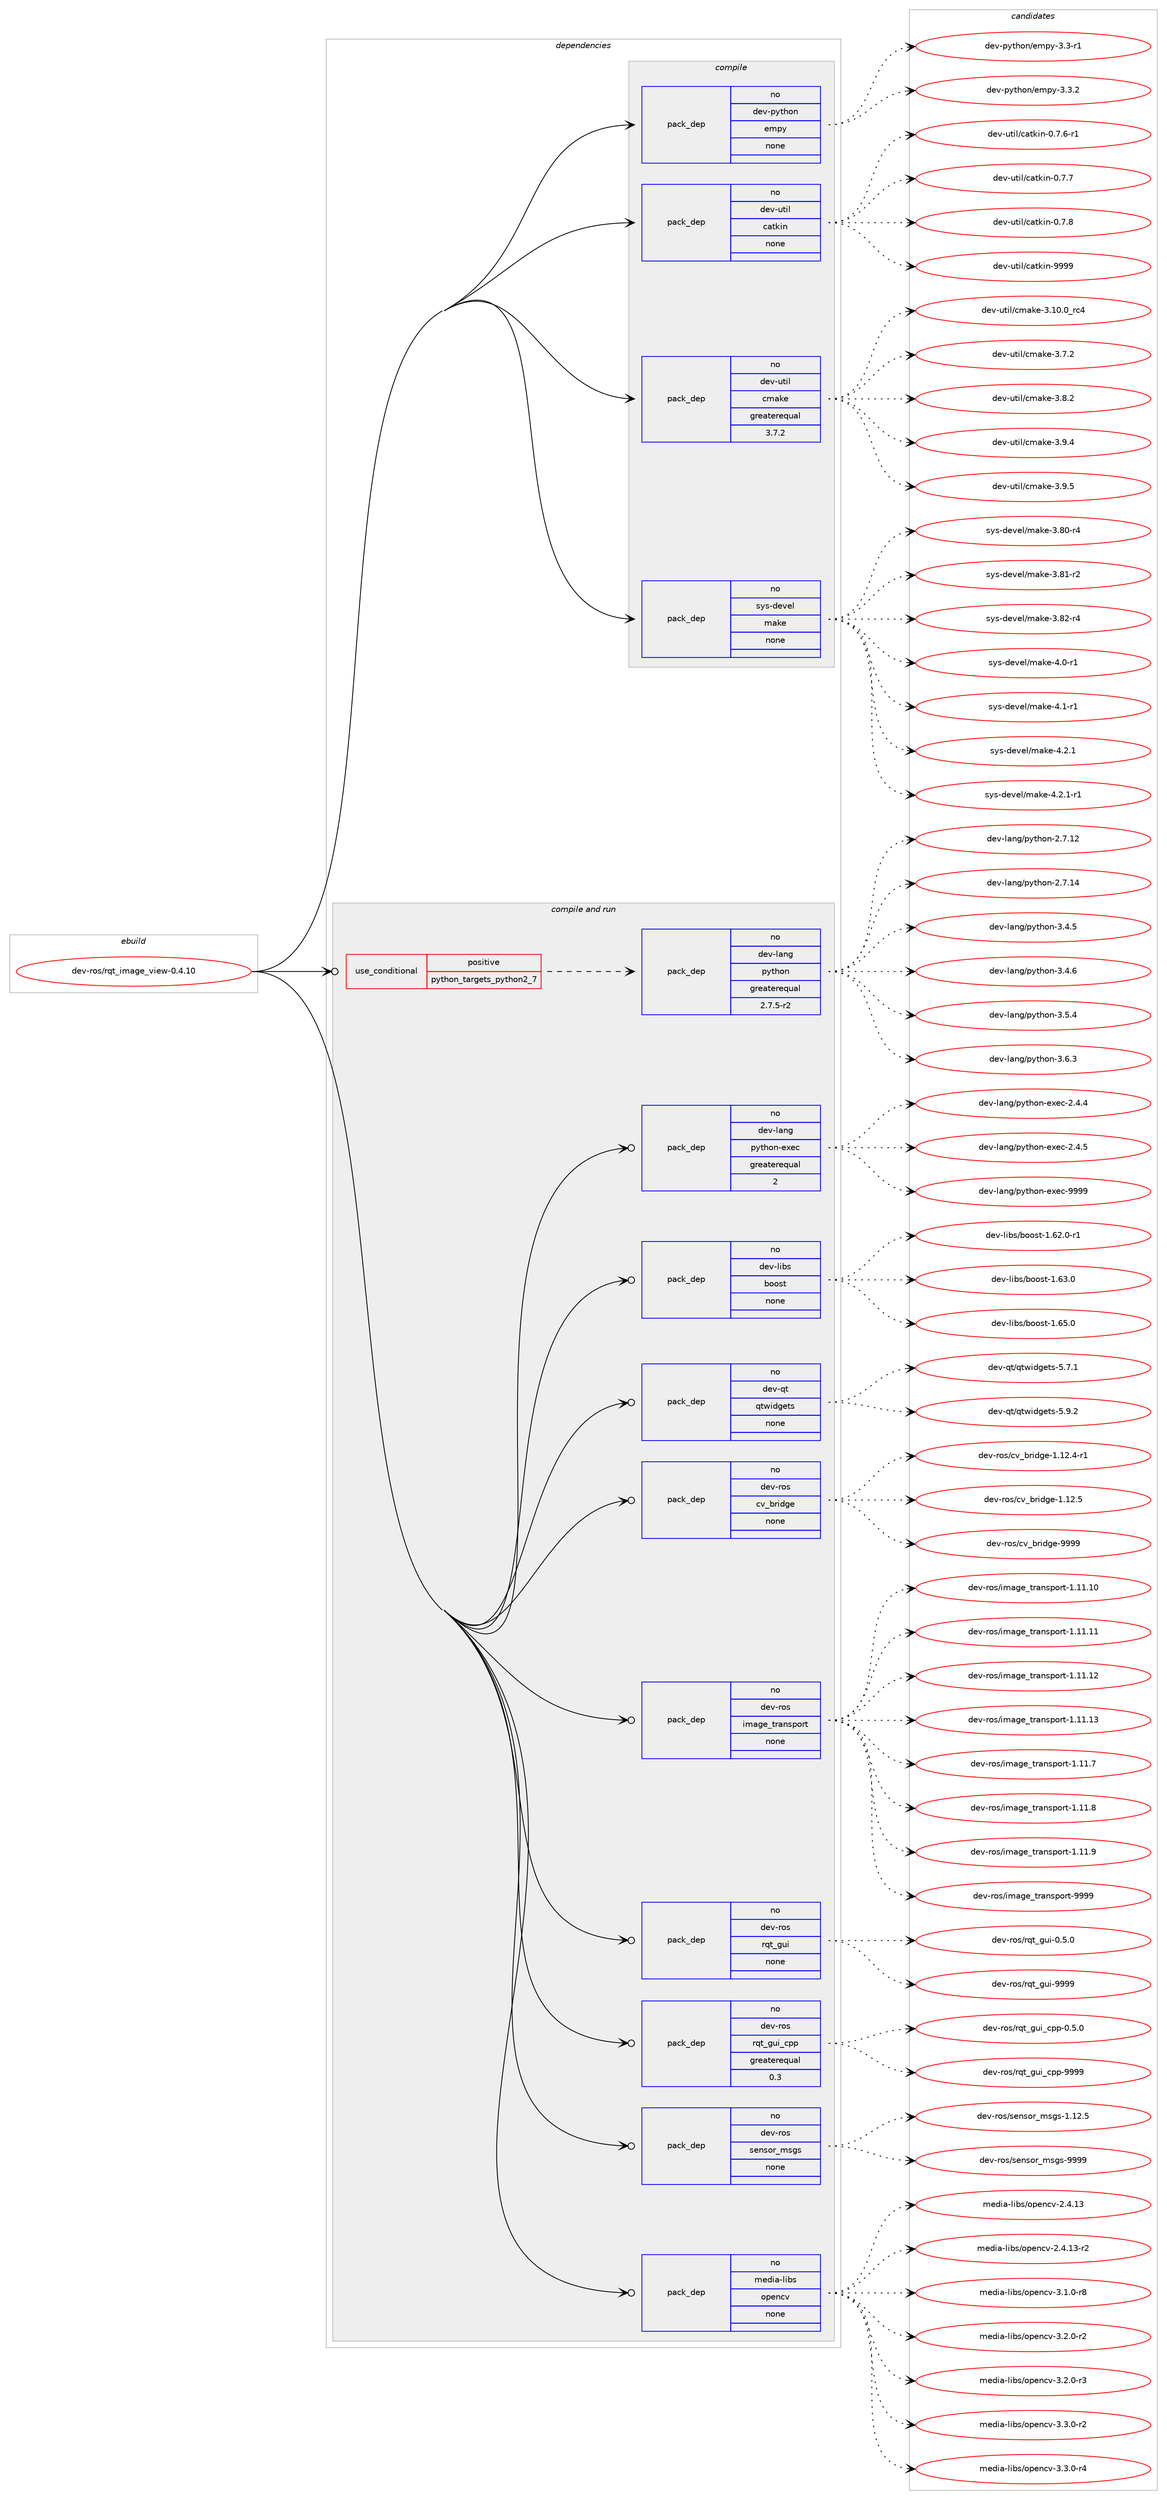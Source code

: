 digraph prolog {

# *************
# Graph options
# *************

newrank=true;
concentrate=true;
compound=true;
graph [rankdir=LR,fontname=Helvetica,fontsize=10,ranksep=1.5];#, ranksep=2.5, nodesep=0.2];
edge  [arrowhead=vee];
node  [fontname=Helvetica,fontsize=10];

# **********
# The ebuild
# **********

subgraph cluster_leftcol {
color=gray;
rank=same;
label=<<i>ebuild</i>>;
id [label="dev-ros/rqt_image_view-0.4.10", color=red, width=4, href="../dev-ros/rqt_image_view-0.4.10.svg"];
}

# ****************
# The dependencies
# ****************

subgraph cluster_midcol {
color=gray;
label=<<i>dependencies</i>>;
subgraph cluster_compile {
fillcolor="#eeeeee";
style=filled;
label=<<i>compile</i>>;
subgraph pack161702 {
dependency212747 [label=<<TABLE BORDER="0" CELLBORDER="1" CELLSPACING="0" CELLPADDING="4" WIDTH="220"><TR><TD ROWSPAN="6" CELLPADDING="30">pack_dep</TD></TR><TR><TD WIDTH="110">no</TD></TR><TR><TD>dev-python</TD></TR><TR><TD>empy</TD></TR><TR><TD>none</TD></TR><TR><TD></TD></TR></TABLE>>, shape=none, color=blue];
}
id:e -> dependency212747:w [weight=20,style="solid",arrowhead="vee"];
subgraph pack161703 {
dependency212748 [label=<<TABLE BORDER="0" CELLBORDER="1" CELLSPACING="0" CELLPADDING="4" WIDTH="220"><TR><TD ROWSPAN="6" CELLPADDING="30">pack_dep</TD></TR><TR><TD WIDTH="110">no</TD></TR><TR><TD>dev-util</TD></TR><TR><TD>catkin</TD></TR><TR><TD>none</TD></TR><TR><TD></TD></TR></TABLE>>, shape=none, color=blue];
}
id:e -> dependency212748:w [weight=20,style="solid",arrowhead="vee"];
subgraph pack161704 {
dependency212749 [label=<<TABLE BORDER="0" CELLBORDER="1" CELLSPACING="0" CELLPADDING="4" WIDTH="220"><TR><TD ROWSPAN="6" CELLPADDING="30">pack_dep</TD></TR><TR><TD WIDTH="110">no</TD></TR><TR><TD>dev-util</TD></TR><TR><TD>cmake</TD></TR><TR><TD>greaterequal</TD></TR><TR><TD>3.7.2</TD></TR></TABLE>>, shape=none, color=blue];
}
id:e -> dependency212749:w [weight=20,style="solid",arrowhead="vee"];
subgraph pack161705 {
dependency212750 [label=<<TABLE BORDER="0" CELLBORDER="1" CELLSPACING="0" CELLPADDING="4" WIDTH="220"><TR><TD ROWSPAN="6" CELLPADDING="30">pack_dep</TD></TR><TR><TD WIDTH="110">no</TD></TR><TR><TD>sys-devel</TD></TR><TR><TD>make</TD></TR><TR><TD>none</TD></TR><TR><TD></TD></TR></TABLE>>, shape=none, color=blue];
}
id:e -> dependency212750:w [weight=20,style="solid",arrowhead="vee"];
}
subgraph cluster_compileandrun {
fillcolor="#eeeeee";
style=filled;
label=<<i>compile and run</i>>;
subgraph cond47058 {
dependency212751 [label=<<TABLE BORDER="0" CELLBORDER="1" CELLSPACING="0" CELLPADDING="4"><TR><TD ROWSPAN="3" CELLPADDING="10">use_conditional</TD></TR><TR><TD>positive</TD></TR><TR><TD>python_targets_python2_7</TD></TR></TABLE>>, shape=none, color=red];
subgraph pack161706 {
dependency212752 [label=<<TABLE BORDER="0" CELLBORDER="1" CELLSPACING="0" CELLPADDING="4" WIDTH="220"><TR><TD ROWSPAN="6" CELLPADDING="30">pack_dep</TD></TR><TR><TD WIDTH="110">no</TD></TR><TR><TD>dev-lang</TD></TR><TR><TD>python</TD></TR><TR><TD>greaterequal</TD></TR><TR><TD>2.7.5-r2</TD></TR></TABLE>>, shape=none, color=blue];
}
dependency212751:e -> dependency212752:w [weight=20,style="dashed",arrowhead="vee"];
}
id:e -> dependency212751:w [weight=20,style="solid",arrowhead="odotvee"];
subgraph pack161707 {
dependency212753 [label=<<TABLE BORDER="0" CELLBORDER="1" CELLSPACING="0" CELLPADDING="4" WIDTH="220"><TR><TD ROWSPAN="6" CELLPADDING="30">pack_dep</TD></TR><TR><TD WIDTH="110">no</TD></TR><TR><TD>dev-lang</TD></TR><TR><TD>python-exec</TD></TR><TR><TD>greaterequal</TD></TR><TR><TD>2</TD></TR></TABLE>>, shape=none, color=blue];
}
id:e -> dependency212753:w [weight=20,style="solid",arrowhead="odotvee"];
subgraph pack161708 {
dependency212754 [label=<<TABLE BORDER="0" CELLBORDER="1" CELLSPACING="0" CELLPADDING="4" WIDTH="220"><TR><TD ROWSPAN="6" CELLPADDING="30">pack_dep</TD></TR><TR><TD WIDTH="110">no</TD></TR><TR><TD>dev-libs</TD></TR><TR><TD>boost</TD></TR><TR><TD>none</TD></TR><TR><TD></TD></TR></TABLE>>, shape=none, color=blue];
}
id:e -> dependency212754:w [weight=20,style="solid",arrowhead="odotvee"];
subgraph pack161709 {
dependency212755 [label=<<TABLE BORDER="0" CELLBORDER="1" CELLSPACING="0" CELLPADDING="4" WIDTH="220"><TR><TD ROWSPAN="6" CELLPADDING="30">pack_dep</TD></TR><TR><TD WIDTH="110">no</TD></TR><TR><TD>dev-qt</TD></TR><TR><TD>qtwidgets</TD></TR><TR><TD>none</TD></TR><TR><TD></TD></TR></TABLE>>, shape=none, color=blue];
}
id:e -> dependency212755:w [weight=20,style="solid",arrowhead="odotvee"];
subgraph pack161710 {
dependency212756 [label=<<TABLE BORDER="0" CELLBORDER="1" CELLSPACING="0" CELLPADDING="4" WIDTH="220"><TR><TD ROWSPAN="6" CELLPADDING="30">pack_dep</TD></TR><TR><TD WIDTH="110">no</TD></TR><TR><TD>dev-ros</TD></TR><TR><TD>cv_bridge</TD></TR><TR><TD>none</TD></TR><TR><TD></TD></TR></TABLE>>, shape=none, color=blue];
}
id:e -> dependency212756:w [weight=20,style="solid",arrowhead="odotvee"];
subgraph pack161711 {
dependency212757 [label=<<TABLE BORDER="0" CELLBORDER="1" CELLSPACING="0" CELLPADDING="4" WIDTH="220"><TR><TD ROWSPAN="6" CELLPADDING="30">pack_dep</TD></TR><TR><TD WIDTH="110">no</TD></TR><TR><TD>dev-ros</TD></TR><TR><TD>image_transport</TD></TR><TR><TD>none</TD></TR><TR><TD></TD></TR></TABLE>>, shape=none, color=blue];
}
id:e -> dependency212757:w [weight=20,style="solid",arrowhead="odotvee"];
subgraph pack161712 {
dependency212758 [label=<<TABLE BORDER="0" CELLBORDER="1" CELLSPACING="0" CELLPADDING="4" WIDTH="220"><TR><TD ROWSPAN="6" CELLPADDING="30">pack_dep</TD></TR><TR><TD WIDTH="110">no</TD></TR><TR><TD>dev-ros</TD></TR><TR><TD>rqt_gui</TD></TR><TR><TD>none</TD></TR><TR><TD></TD></TR></TABLE>>, shape=none, color=blue];
}
id:e -> dependency212758:w [weight=20,style="solid",arrowhead="odotvee"];
subgraph pack161713 {
dependency212759 [label=<<TABLE BORDER="0" CELLBORDER="1" CELLSPACING="0" CELLPADDING="4" WIDTH="220"><TR><TD ROWSPAN="6" CELLPADDING="30">pack_dep</TD></TR><TR><TD WIDTH="110">no</TD></TR><TR><TD>dev-ros</TD></TR><TR><TD>rqt_gui_cpp</TD></TR><TR><TD>greaterequal</TD></TR><TR><TD>0.3</TD></TR></TABLE>>, shape=none, color=blue];
}
id:e -> dependency212759:w [weight=20,style="solid",arrowhead="odotvee"];
subgraph pack161714 {
dependency212760 [label=<<TABLE BORDER="0" CELLBORDER="1" CELLSPACING="0" CELLPADDING="4" WIDTH="220"><TR><TD ROWSPAN="6" CELLPADDING="30">pack_dep</TD></TR><TR><TD WIDTH="110">no</TD></TR><TR><TD>dev-ros</TD></TR><TR><TD>sensor_msgs</TD></TR><TR><TD>none</TD></TR><TR><TD></TD></TR></TABLE>>, shape=none, color=blue];
}
id:e -> dependency212760:w [weight=20,style="solid",arrowhead="odotvee"];
subgraph pack161715 {
dependency212761 [label=<<TABLE BORDER="0" CELLBORDER="1" CELLSPACING="0" CELLPADDING="4" WIDTH="220"><TR><TD ROWSPAN="6" CELLPADDING="30">pack_dep</TD></TR><TR><TD WIDTH="110">no</TD></TR><TR><TD>media-libs</TD></TR><TR><TD>opencv</TD></TR><TR><TD>none</TD></TR><TR><TD></TD></TR></TABLE>>, shape=none, color=blue];
}
id:e -> dependency212761:w [weight=20,style="solid",arrowhead="odotvee"];
}
subgraph cluster_run {
fillcolor="#eeeeee";
style=filled;
label=<<i>run</i>>;
}
}

# **************
# The candidates
# **************

subgraph cluster_choices {
rank=same;
color=gray;
label=<<i>candidates</i>>;

subgraph choice161702 {
color=black;
nodesep=1;
choice1001011184511212111610411111047101109112121455146514511449 [label="dev-python/empy-3.3-r1", color=red, width=4,href="../dev-python/empy-3.3-r1.svg"];
choice1001011184511212111610411111047101109112121455146514650 [label="dev-python/empy-3.3.2", color=red, width=4,href="../dev-python/empy-3.3.2.svg"];
dependency212747:e -> choice1001011184511212111610411111047101109112121455146514511449:w [style=dotted,weight="100"];
dependency212747:e -> choice1001011184511212111610411111047101109112121455146514650:w [style=dotted,weight="100"];
}
subgraph choice161703 {
color=black;
nodesep=1;
choice100101118451171161051084799971161071051104548465546544511449 [label="dev-util/catkin-0.7.6-r1", color=red, width=4,href="../dev-util/catkin-0.7.6-r1.svg"];
choice10010111845117116105108479997116107105110454846554655 [label="dev-util/catkin-0.7.7", color=red, width=4,href="../dev-util/catkin-0.7.7.svg"];
choice10010111845117116105108479997116107105110454846554656 [label="dev-util/catkin-0.7.8", color=red, width=4,href="../dev-util/catkin-0.7.8.svg"];
choice100101118451171161051084799971161071051104557575757 [label="dev-util/catkin-9999", color=red, width=4,href="../dev-util/catkin-9999.svg"];
dependency212748:e -> choice100101118451171161051084799971161071051104548465546544511449:w [style=dotted,weight="100"];
dependency212748:e -> choice10010111845117116105108479997116107105110454846554655:w [style=dotted,weight="100"];
dependency212748:e -> choice10010111845117116105108479997116107105110454846554656:w [style=dotted,weight="100"];
dependency212748:e -> choice100101118451171161051084799971161071051104557575757:w [style=dotted,weight="100"];
}
subgraph choice161704 {
color=black;
nodesep=1;
choice1001011184511711610510847991099710710145514649484648951149952 [label="dev-util/cmake-3.10.0_rc4", color=red, width=4,href="../dev-util/cmake-3.10.0_rc4.svg"];
choice10010111845117116105108479910997107101455146554650 [label="dev-util/cmake-3.7.2", color=red, width=4,href="../dev-util/cmake-3.7.2.svg"];
choice10010111845117116105108479910997107101455146564650 [label="dev-util/cmake-3.8.2", color=red, width=4,href="../dev-util/cmake-3.8.2.svg"];
choice10010111845117116105108479910997107101455146574652 [label="dev-util/cmake-3.9.4", color=red, width=4,href="../dev-util/cmake-3.9.4.svg"];
choice10010111845117116105108479910997107101455146574653 [label="dev-util/cmake-3.9.5", color=red, width=4,href="../dev-util/cmake-3.9.5.svg"];
dependency212749:e -> choice1001011184511711610510847991099710710145514649484648951149952:w [style=dotted,weight="100"];
dependency212749:e -> choice10010111845117116105108479910997107101455146554650:w [style=dotted,weight="100"];
dependency212749:e -> choice10010111845117116105108479910997107101455146564650:w [style=dotted,weight="100"];
dependency212749:e -> choice10010111845117116105108479910997107101455146574652:w [style=dotted,weight="100"];
dependency212749:e -> choice10010111845117116105108479910997107101455146574653:w [style=dotted,weight="100"];
}
subgraph choice161705 {
color=black;
nodesep=1;
choice11512111545100101118101108471099710710145514656484511452 [label="sys-devel/make-3.80-r4", color=red, width=4,href="../sys-devel/make-3.80-r4.svg"];
choice11512111545100101118101108471099710710145514656494511450 [label="sys-devel/make-3.81-r2", color=red, width=4,href="../sys-devel/make-3.81-r2.svg"];
choice11512111545100101118101108471099710710145514656504511452 [label="sys-devel/make-3.82-r4", color=red, width=4,href="../sys-devel/make-3.82-r4.svg"];
choice115121115451001011181011084710997107101455246484511449 [label="sys-devel/make-4.0-r1", color=red, width=4,href="../sys-devel/make-4.0-r1.svg"];
choice115121115451001011181011084710997107101455246494511449 [label="sys-devel/make-4.1-r1", color=red, width=4,href="../sys-devel/make-4.1-r1.svg"];
choice115121115451001011181011084710997107101455246504649 [label="sys-devel/make-4.2.1", color=red, width=4,href="../sys-devel/make-4.2.1.svg"];
choice1151211154510010111810110847109971071014552465046494511449 [label="sys-devel/make-4.2.1-r1", color=red, width=4,href="../sys-devel/make-4.2.1-r1.svg"];
dependency212750:e -> choice11512111545100101118101108471099710710145514656484511452:w [style=dotted,weight="100"];
dependency212750:e -> choice11512111545100101118101108471099710710145514656494511450:w [style=dotted,weight="100"];
dependency212750:e -> choice11512111545100101118101108471099710710145514656504511452:w [style=dotted,weight="100"];
dependency212750:e -> choice115121115451001011181011084710997107101455246484511449:w [style=dotted,weight="100"];
dependency212750:e -> choice115121115451001011181011084710997107101455246494511449:w [style=dotted,weight="100"];
dependency212750:e -> choice115121115451001011181011084710997107101455246504649:w [style=dotted,weight="100"];
dependency212750:e -> choice1151211154510010111810110847109971071014552465046494511449:w [style=dotted,weight="100"];
}
subgraph choice161706 {
color=black;
nodesep=1;
choice10010111845108971101034711212111610411111045504655464950 [label="dev-lang/python-2.7.12", color=red, width=4,href="../dev-lang/python-2.7.12.svg"];
choice10010111845108971101034711212111610411111045504655464952 [label="dev-lang/python-2.7.14", color=red, width=4,href="../dev-lang/python-2.7.14.svg"];
choice100101118451089711010347112121116104111110455146524653 [label="dev-lang/python-3.4.5", color=red, width=4,href="../dev-lang/python-3.4.5.svg"];
choice100101118451089711010347112121116104111110455146524654 [label="dev-lang/python-3.4.6", color=red, width=4,href="../dev-lang/python-3.4.6.svg"];
choice100101118451089711010347112121116104111110455146534652 [label="dev-lang/python-3.5.4", color=red, width=4,href="../dev-lang/python-3.5.4.svg"];
choice100101118451089711010347112121116104111110455146544651 [label="dev-lang/python-3.6.3", color=red, width=4,href="../dev-lang/python-3.6.3.svg"];
dependency212752:e -> choice10010111845108971101034711212111610411111045504655464950:w [style=dotted,weight="100"];
dependency212752:e -> choice10010111845108971101034711212111610411111045504655464952:w [style=dotted,weight="100"];
dependency212752:e -> choice100101118451089711010347112121116104111110455146524653:w [style=dotted,weight="100"];
dependency212752:e -> choice100101118451089711010347112121116104111110455146524654:w [style=dotted,weight="100"];
dependency212752:e -> choice100101118451089711010347112121116104111110455146534652:w [style=dotted,weight="100"];
dependency212752:e -> choice100101118451089711010347112121116104111110455146544651:w [style=dotted,weight="100"];
}
subgraph choice161707 {
color=black;
nodesep=1;
choice1001011184510897110103471121211161041111104510112010199455046524652 [label="dev-lang/python-exec-2.4.4", color=red, width=4,href="../dev-lang/python-exec-2.4.4.svg"];
choice1001011184510897110103471121211161041111104510112010199455046524653 [label="dev-lang/python-exec-2.4.5", color=red, width=4,href="../dev-lang/python-exec-2.4.5.svg"];
choice10010111845108971101034711212111610411111045101120101994557575757 [label="dev-lang/python-exec-9999", color=red, width=4,href="../dev-lang/python-exec-9999.svg"];
dependency212753:e -> choice1001011184510897110103471121211161041111104510112010199455046524652:w [style=dotted,weight="100"];
dependency212753:e -> choice1001011184510897110103471121211161041111104510112010199455046524653:w [style=dotted,weight="100"];
dependency212753:e -> choice10010111845108971101034711212111610411111045101120101994557575757:w [style=dotted,weight="100"];
}
subgraph choice161708 {
color=black;
nodesep=1;
choice10010111845108105981154798111111115116454946545046484511449 [label="dev-libs/boost-1.62.0-r1", color=red, width=4,href="../dev-libs/boost-1.62.0-r1.svg"];
choice1001011184510810598115479811111111511645494654514648 [label="dev-libs/boost-1.63.0", color=red, width=4,href="../dev-libs/boost-1.63.0.svg"];
choice1001011184510810598115479811111111511645494654534648 [label="dev-libs/boost-1.65.0", color=red, width=4,href="../dev-libs/boost-1.65.0.svg"];
dependency212754:e -> choice10010111845108105981154798111111115116454946545046484511449:w [style=dotted,weight="100"];
dependency212754:e -> choice1001011184510810598115479811111111511645494654514648:w [style=dotted,weight="100"];
dependency212754:e -> choice1001011184510810598115479811111111511645494654534648:w [style=dotted,weight="100"];
}
subgraph choice161709 {
color=black;
nodesep=1;
choice1001011184511311647113116119105100103101116115455346554649 [label="dev-qt/qtwidgets-5.7.1", color=red, width=4,href="../dev-qt/qtwidgets-5.7.1.svg"];
choice1001011184511311647113116119105100103101116115455346574650 [label="dev-qt/qtwidgets-5.9.2", color=red, width=4,href="../dev-qt/qtwidgets-5.9.2.svg"];
dependency212755:e -> choice1001011184511311647113116119105100103101116115455346554649:w [style=dotted,weight="100"];
dependency212755:e -> choice1001011184511311647113116119105100103101116115455346574650:w [style=dotted,weight="100"];
}
subgraph choice161710 {
color=black;
nodesep=1;
choice1001011184511411111547991189598114105100103101454946495046524511449 [label="dev-ros/cv_bridge-1.12.4-r1", color=red, width=4,href="../dev-ros/cv_bridge-1.12.4-r1.svg"];
choice100101118451141111154799118959811410510010310145494649504653 [label="dev-ros/cv_bridge-1.12.5", color=red, width=4,href="../dev-ros/cv_bridge-1.12.5.svg"];
choice10010111845114111115479911895981141051001031014557575757 [label="dev-ros/cv_bridge-9999", color=red, width=4,href="../dev-ros/cv_bridge-9999.svg"];
dependency212756:e -> choice1001011184511411111547991189598114105100103101454946495046524511449:w [style=dotted,weight="100"];
dependency212756:e -> choice100101118451141111154799118959811410510010310145494649504653:w [style=dotted,weight="100"];
dependency212756:e -> choice10010111845114111115479911895981141051001031014557575757:w [style=dotted,weight="100"];
}
subgraph choice161711 {
color=black;
nodesep=1;
choice10010111845114111115471051099710310195116114971101151121111141164549464949464948 [label="dev-ros/image_transport-1.11.10", color=red, width=4,href="../dev-ros/image_transport-1.11.10.svg"];
choice10010111845114111115471051099710310195116114971101151121111141164549464949464949 [label="dev-ros/image_transport-1.11.11", color=red, width=4,href="../dev-ros/image_transport-1.11.11.svg"];
choice10010111845114111115471051099710310195116114971101151121111141164549464949464950 [label="dev-ros/image_transport-1.11.12", color=red, width=4,href="../dev-ros/image_transport-1.11.12.svg"];
choice10010111845114111115471051099710310195116114971101151121111141164549464949464951 [label="dev-ros/image_transport-1.11.13", color=red, width=4,href="../dev-ros/image_transport-1.11.13.svg"];
choice100101118451141111154710510997103101951161149711011511211111411645494649494655 [label="dev-ros/image_transport-1.11.7", color=red, width=4,href="../dev-ros/image_transport-1.11.7.svg"];
choice100101118451141111154710510997103101951161149711011511211111411645494649494656 [label="dev-ros/image_transport-1.11.8", color=red, width=4,href="../dev-ros/image_transport-1.11.8.svg"];
choice100101118451141111154710510997103101951161149711011511211111411645494649494657 [label="dev-ros/image_transport-1.11.9", color=red, width=4,href="../dev-ros/image_transport-1.11.9.svg"];
choice10010111845114111115471051099710310195116114971101151121111141164557575757 [label="dev-ros/image_transport-9999", color=red, width=4,href="../dev-ros/image_transport-9999.svg"];
dependency212757:e -> choice10010111845114111115471051099710310195116114971101151121111141164549464949464948:w [style=dotted,weight="100"];
dependency212757:e -> choice10010111845114111115471051099710310195116114971101151121111141164549464949464949:w [style=dotted,weight="100"];
dependency212757:e -> choice10010111845114111115471051099710310195116114971101151121111141164549464949464950:w [style=dotted,weight="100"];
dependency212757:e -> choice10010111845114111115471051099710310195116114971101151121111141164549464949464951:w [style=dotted,weight="100"];
dependency212757:e -> choice100101118451141111154710510997103101951161149711011511211111411645494649494655:w [style=dotted,weight="100"];
dependency212757:e -> choice100101118451141111154710510997103101951161149711011511211111411645494649494656:w [style=dotted,weight="100"];
dependency212757:e -> choice100101118451141111154710510997103101951161149711011511211111411645494649494657:w [style=dotted,weight="100"];
dependency212757:e -> choice10010111845114111115471051099710310195116114971101151121111141164557575757:w [style=dotted,weight="100"];
}
subgraph choice161712 {
color=black;
nodesep=1;
choice100101118451141111154711411311695103117105454846534648 [label="dev-ros/rqt_gui-0.5.0", color=red, width=4,href="../dev-ros/rqt_gui-0.5.0.svg"];
choice1001011184511411111547114113116951031171054557575757 [label="dev-ros/rqt_gui-9999", color=red, width=4,href="../dev-ros/rqt_gui-9999.svg"];
dependency212758:e -> choice100101118451141111154711411311695103117105454846534648:w [style=dotted,weight="100"];
dependency212758:e -> choice1001011184511411111547114113116951031171054557575757:w [style=dotted,weight="100"];
}
subgraph choice161713 {
color=black;
nodesep=1;
choice1001011184511411111547114113116951031171059599112112454846534648 [label="dev-ros/rqt_gui_cpp-0.5.0", color=red, width=4,href="../dev-ros/rqt_gui_cpp-0.5.0.svg"];
choice10010111845114111115471141131169510311710595991121124557575757 [label="dev-ros/rqt_gui_cpp-9999", color=red, width=4,href="../dev-ros/rqt_gui_cpp-9999.svg"];
dependency212759:e -> choice1001011184511411111547114113116951031171059599112112454846534648:w [style=dotted,weight="100"];
dependency212759:e -> choice10010111845114111115471141131169510311710595991121124557575757:w [style=dotted,weight="100"];
}
subgraph choice161714 {
color=black;
nodesep=1;
choice10010111845114111115471151011101151111149510911510311545494649504653 [label="dev-ros/sensor_msgs-1.12.5", color=red, width=4,href="../dev-ros/sensor_msgs-1.12.5.svg"];
choice1001011184511411111547115101110115111114951091151031154557575757 [label="dev-ros/sensor_msgs-9999", color=red, width=4,href="../dev-ros/sensor_msgs-9999.svg"];
dependency212760:e -> choice10010111845114111115471151011101151111149510911510311545494649504653:w [style=dotted,weight="100"];
dependency212760:e -> choice1001011184511411111547115101110115111114951091151031154557575757:w [style=dotted,weight="100"];
}
subgraph choice161715 {
color=black;
nodesep=1;
choice109101100105974510810598115471111121011109911845504652464951 [label="media-libs/opencv-2.4.13", color=red, width=4,href="../media-libs/opencv-2.4.13.svg"];
choice1091011001059745108105981154711111210111099118455046524649514511450 [label="media-libs/opencv-2.4.13-r2", color=red, width=4,href="../media-libs/opencv-2.4.13-r2.svg"];
choice10910110010597451081059811547111112101110991184551464946484511456 [label="media-libs/opencv-3.1.0-r8", color=red, width=4,href="../media-libs/opencv-3.1.0-r8.svg"];
choice10910110010597451081059811547111112101110991184551465046484511450 [label="media-libs/opencv-3.2.0-r2", color=red, width=4,href="../media-libs/opencv-3.2.0-r2.svg"];
choice10910110010597451081059811547111112101110991184551465046484511451 [label="media-libs/opencv-3.2.0-r3", color=red, width=4,href="../media-libs/opencv-3.2.0-r3.svg"];
choice10910110010597451081059811547111112101110991184551465146484511450 [label="media-libs/opencv-3.3.0-r2", color=red, width=4,href="../media-libs/opencv-3.3.0-r2.svg"];
choice10910110010597451081059811547111112101110991184551465146484511452 [label="media-libs/opencv-3.3.0-r4", color=red, width=4,href="../media-libs/opencv-3.3.0-r4.svg"];
dependency212761:e -> choice109101100105974510810598115471111121011109911845504652464951:w [style=dotted,weight="100"];
dependency212761:e -> choice1091011001059745108105981154711111210111099118455046524649514511450:w [style=dotted,weight="100"];
dependency212761:e -> choice10910110010597451081059811547111112101110991184551464946484511456:w [style=dotted,weight="100"];
dependency212761:e -> choice10910110010597451081059811547111112101110991184551465046484511450:w [style=dotted,weight="100"];
dependency212761:e -> choice10910110010597451081059811547111112101110991184551465046484511451:w [style=dotted,weight="100"];
dependency212761:e -> choice10910110010597451081059811547111112101110991184551465146484511450:w [style=dotted,weight="100"];
dependency212761:e -> choice10910110010597451081059811547111112101110991184551465146484511452:w [style=dotted,weight="100"];
}
}

}
